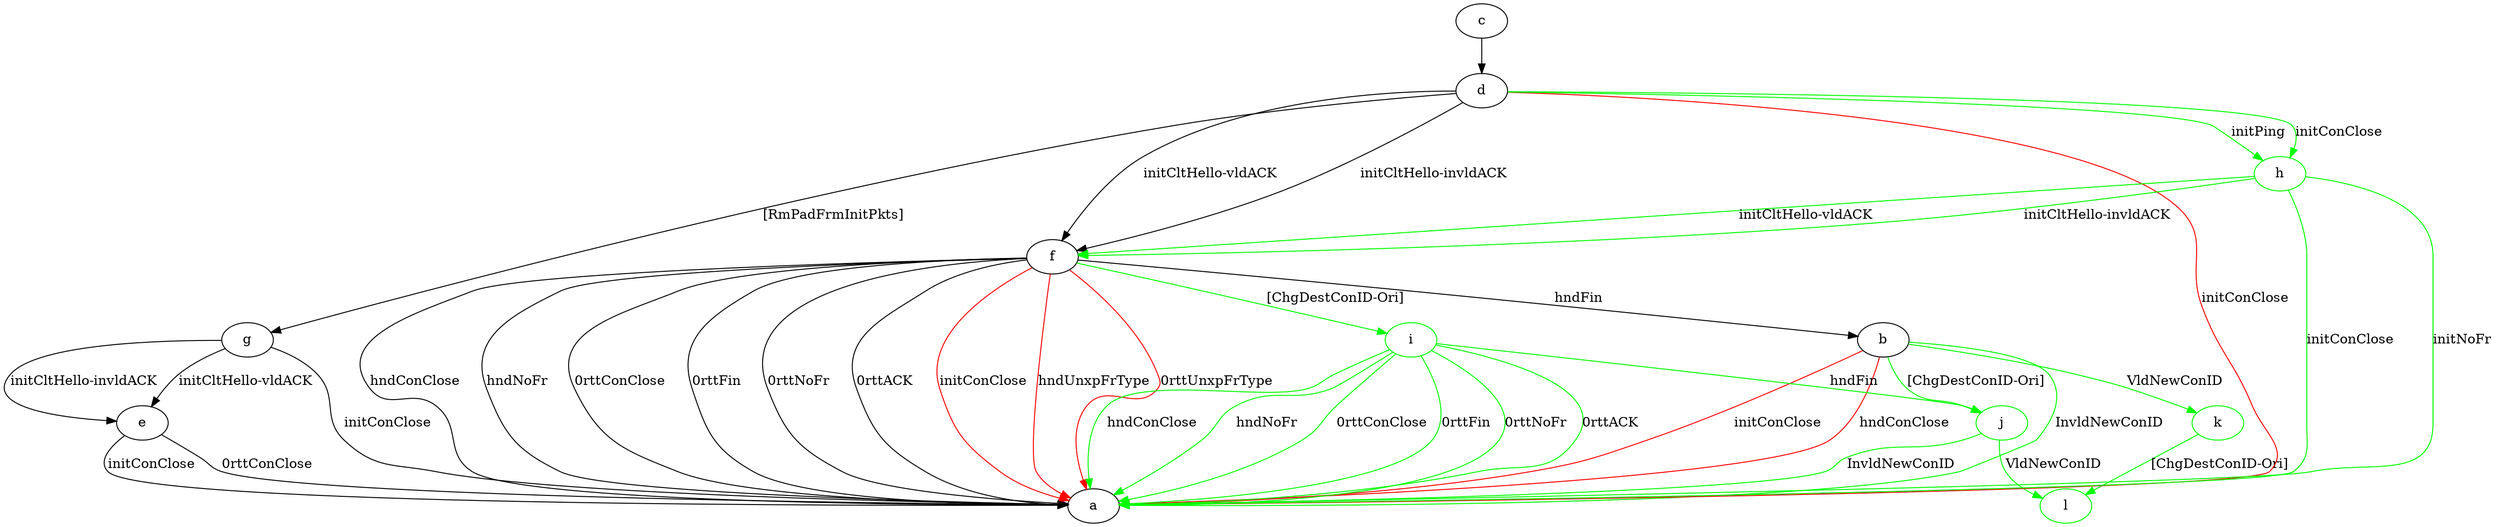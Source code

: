 digraph "" {
	b -> a	[key=0,
		color=green,
		label="InvldNewConID "];
	b -> a	[key=1,
		color=red,
		label="initConClose "];
	b -> a	[key=2,
		color=red,
		label="hndConClose "];
	j	[color=green];
	b -> j	[key=0,
		color=green,
		label="[ChgDestConID-Ori] "];
	k	[color=green];
	b -> k	[key=0,
		color=green,
		label="VldNewConID "];
	c -> d	[key=0];
	d -> a	[key=0,
		color=red,
		label="initConClose "];
	d -> f	[key=0,
		label="initCltHello-vldACK "];
	d -> f	[key=1,
		label="initCltHello-invldACK "];
	d -> g	[key=0,
		label="[RmPadFrmInitPkts] "];
	h	[color=green];
	d -> h	[key=0,
		color=green,
		label="initPing "];
	d -> h	[key=1,
		color=green,
		label="initConClose "];
	e -> a	[key=0,
		label="initConClose "];
	e -> a	[key=1,
		label="0rttConClose "];
	f -> a	[key=0,
		label="hndConClose "];
	f -> a	[key=1,
		label="hndNoFr "];
	f -> a	[key=2,
		label="0rttConClose "];
	f -> a	[key=3,
		label="0rttFin "];
	f -> a	[key=4,
		label="0rttNoFr "];
	f -> a	[key=5,
		label="0rttACK "];
	f -> a	[key=6,
		color=red,
		label="initConClose "];
	f -> a	[key=7,
		color=red,
		label="hndUnxpFrType "];
	f -> a	[key=8,
		color=red,
		label="0rttUnxpFrType "];
	f -> b	[key=0,
		label="hndFin "];
	i	[color=green];
	f -> i	[key=0,
		color=green,
		label="[ChgDestConID-Ori] "];
	g -> a	[key=0,
		label="initConClose "];
	g -> e	[key=0,
		label="initCltHello-vldACK "];
	g -> e	[key=1,
		label="initCltHello-invldACK "];
	h -> a	[key=0,
		color=green,
		label="initConClose "];
	h -> a	[key=1,
		color=green,
		label="initNoFr "];
	h -> f	[key=0,
		color=green,
		label="initCltHello-vldACK "];
	h -> f	[key=1,
		color=green,
		label="initCltHello-invldACK "];
	i -> a	[key=0,
		color=green,
		label="hndConClose "];
	i -> a	[key=1,
		color=green,
		label="hndNoFr "];
	i -> a	[key=2,
		color=green,
		label="0rttConClose "];
	i -> a	[key=3,
		color=green,
		label="0rttFin "];
	i -> a	[key=4,
		color=green,
		label="0rttNoFr "];
	i -> a	[key=5,
		color=green,
		label="0rttACK "];
	i -> j	[key=0,
		color=green,
		label="hndFin "];
	j -> a	[key=0,
		color=green,
		label="InvldNewConID "];
	l	[color=green];
	j -> l	[key=0,
		color=green,
		label="VldNewConID "];
	k -> l	[key=0,
		color=green,
		label="[ChgDestConID-Ori] "];
}
